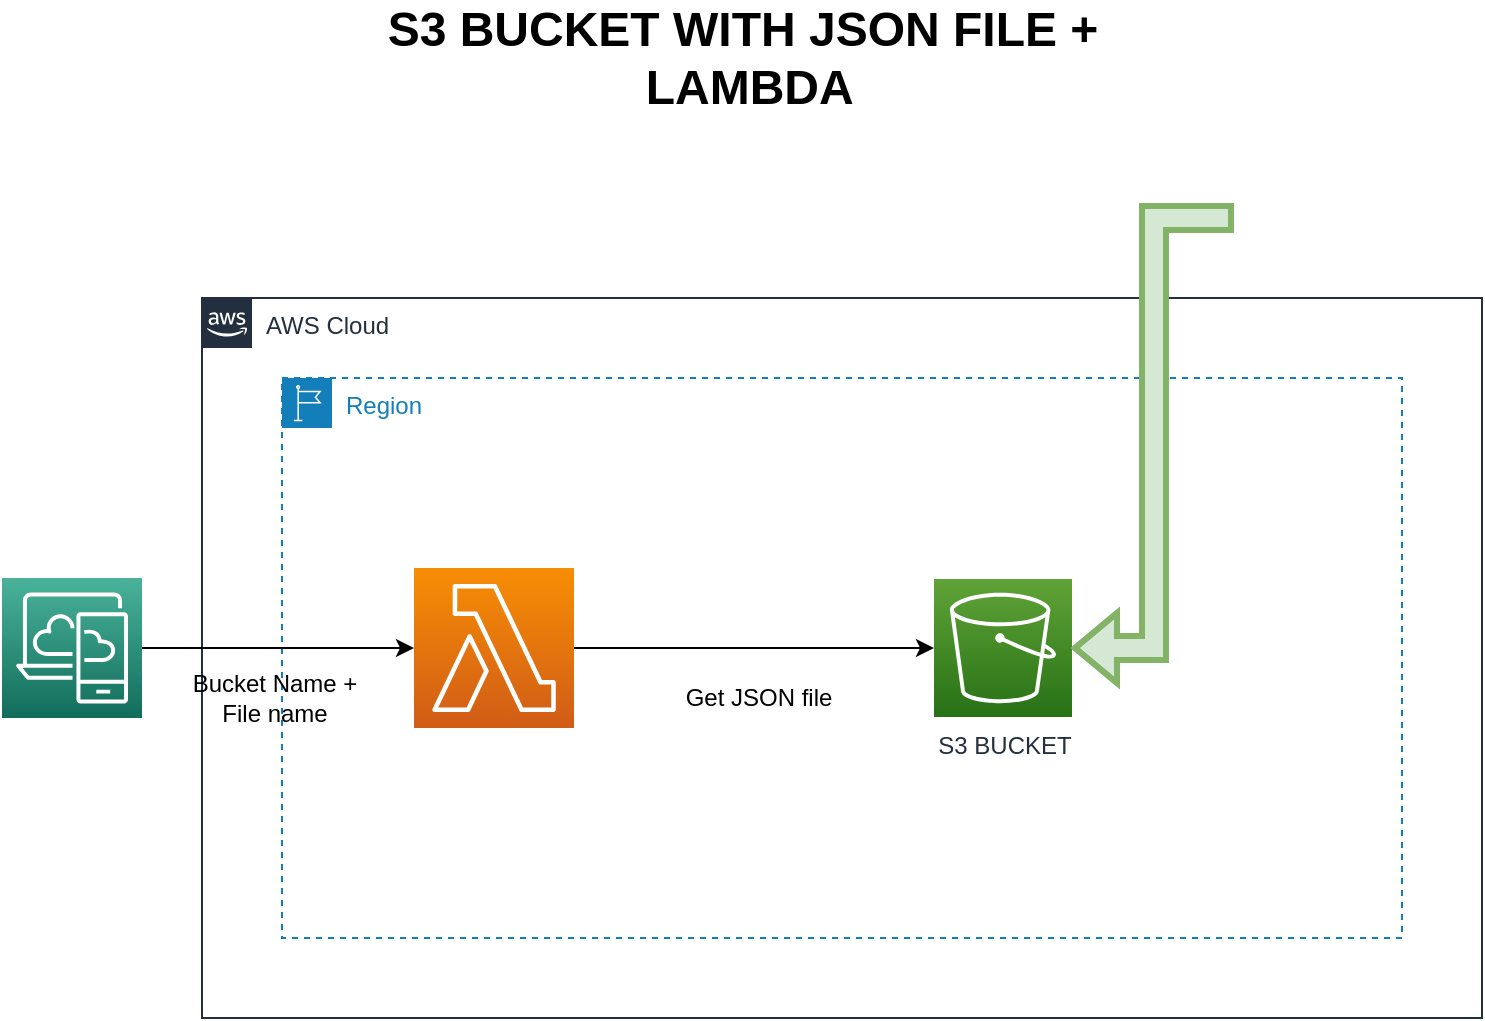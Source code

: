 <mxfile version="20.8.20"><diagram name="Página-1" id="qMO9hCtquBmcczc2x4oO"><mxGraphModel dx="909" dy="529" grid="1" gridSize="10" guides="1" tooltips="1" connect="1" arrows="1" fold="1" page="1" pageScale="1" pageWidth="827" pageHeight="1169" math="0" shadow="0"><root><mxCell id="0"/><mxCell id="1" parent="0"/><mxCell id="6vvzsHCXsEXXvCh1Y2qc-1" value="AWS Cloud" style="points=[[0,0],[0.25,0],[0.5,0],[0.75,0],[1,0],[1,0.25],[1,0.5],[1,0.75],[1,1],[0.75,1],[0.5,1],[0.25,1],[0,1],[0,0.75],[0,0.5],[0,0.25]];outlineConnect=0;gradientColor=none;html=1;whiteSpace=wrap;fontSize=12;fontStyle=0;container=1;pointerEvents=0;collapsible=0;recursiveResize=0;shape=mxgraph.aws4.group;grIcon=mxgraph.aws4.group_aws_cloud_alt;strokeColor=#232F3E;fillColor=none;verticalAlign=top;align=left;spacingLeft=30;fontColor=#232F3E;dashed=0;" vertex="1" parent="1"><mxGeometry x="144" y="200" width="640" height="360" as="geometry"/></mxCell><mxCell id="6vvzsHCXsEXXvCh1Y2qc-2" value="Region" style="points=[[0,0],[0.25,0],[0.5,0],[0.75,0],[1,0],[1,0.25],[1,0.5],[1,0.75],[1,1],[0.75,1],[0.5,1],[0.25,1],[0,1],[0,0.75],[0,0.5],[0,0.25]];outlineConnect=0;gradientColor=none;html=1;whiteSpace=wrap;fontSize=12;fontStyle=0;container=1;pointerEvents=0;collapsible=0;recursiveResize=0;shape=mxgraph.aws4.group;grIcon=mxgraph.aws4.group_region;strokeColor=#147EBA;fillColor=none;verticalAlign=top;align=left;spacingLeft=30;fontColor=#147EBA;dashed=1;" vertex="1" parent="6vvzsHCXsEXXvCh1Y2qc-1"><mxGeometry x="40" y="40" width="560" height="280" as="geometry"/></mxCell><mxCell id="6vvzsHCXsEXXvCh1Y2qc-6" value="&lt;div&gt;S3 BUCKET&lt;/div&gt;" style="sketch=0;points=[[0,0,0],[0.25,0,0],[0.5,0,0],[0.75,0,0],[1,0,0],[0,1,0],[0.25,1,0],[0.5,1,0],[0.75,1,0],[1,1,0],[0,0.25,0],[0,0.5,0],[0,0.75,0],[1,0.25,0],[1,0.5,0],[1,0.75,0]];outlineConnect=0;fontColor=#232F3E;gradientColor=#60A337;gradientDirection=north;fillColor=#277116;strokeColor=#ffffff;dashed=0;verticalLabelPosition=bottom;verticalAlign=top;align=center;html=1;fontSize=12;fontStyle=0;aspect=fixed;shape=mxgraph.aws4.resourceIcon;resIcon=mxgraph.aws4.s3;" vertex="1" parent="6vvzsHCXsEXXvCh1Y2qc-2"><mxGeometry x="326" y="100.5" width="69" height="69" as="geometry"/></mxCell><mxCell id="6vvzsHCXsEXXvCh1Y2qc-16" style="edgeStyle=orthogonalEdgeStyle;rounded=0;orthogonalLoop=1;jettySize=auto;html=1;strokeWidth=1;" edge="1" parent="6vvzsHCXsEXXvCh1Y2qc-2" source="6vvzsHCXsEXXvCh1Y2qc-9" target="6vvzsHCXsEXXvCh1Y2qc-6"><mxGeometry relative="1" as="geometry"/></mxCell><mxCell id="6vvzsHCXsEXXvCh1Y2qc-9" value="" style="sketch=0;points=[[0,0,0],[0.25,0,0],[0.5,0,0],[0.75,0,0],[1,0,0],[0,1,0],[0.25,1,0],[0.5,1,0],[0.75,1,0],[1,1,0],[0,0.25,0],[0,0.5,0],[0,0.75,0],[1,0.25,0],[1,0.5,0],[1,0.75,0]];outlineConnect=0;fontColor=#232F3E;gradientColor=#F78E04;gradientDirection=north;fillColor=#D05C17;strokeColor=#ffffff;dashed=0;verticalLabelPosition=bottom;verticalAlign=top;align=center;html=1;fontSize=12;fontStyle=0;aspect=fixed;shape=mxgraph.aws4.resourceIcon;resIcon=mxgraph.aws4.lambda;" vertex="1" parent="6vvzsHCXsEXXvCh1Y2qc-2"><mxGeometry x="66" y="95" width="80" height="80" as="geometry"/></mxCell><mxCell id="6vvzsHCXsEXXvCh1Y2qc-15" value="Get JSON file" style="text;html=1;align=center;verticalAlign=middle;resizable=0;points=[];autosize=1;strokeColor=none;fillColor=none;" vertex="1" parent="6vvzsHCXsEXXvCh1Y2qc-2"><mxGeometry x="188" y="145" width="100" height="30" as="geometry"/></mxCell><mxCell id="6vvzsHCXsEXXvCh1Y2qc-17" value="" style="shape=image;html=1;verticalAlign=top;verticalLabelPosition=bottom;labelBackgroundColor=#ffffff;imageAspect=0;aspect=fixed;image=https://cdn2.iconfinder.com/data/icons/boxicons-solid-vol-2/24/bxs-file-json-128.png" vertex="1" parent="6vvzsHCXsEXXvCh1Y2qc-2"><mxGeometry x="216" y="90" width="44" height="44" as="geometry"/></mxCell><mxCell id="6vvzsHCXsEXXvCh1Y2qc-18" value="&lt;div&gt;Bucket Name + &lt;br&gt;&lt;/div&gt;&lt;div&gt;File name&lt;br&gt;&lt;/div&gt;" style="text;html=1;align=center;verticalAlign=middle;resizable=0;points=[];autosize=1;strokeColor=none;fillColor=none;" vertex="1" parent="6vvzsHCXsEXXvCh1Y2qc-2"><mxGeometry x="-59" y="140" width="110" height="40" as="geometry"/></mxCell><mxCell id="6vvzsHCXsEXXvCh1Y2qc-5" style="edgeStyle=orthogonalEdgeStyle;rounded=0;orthogonalLoop=1;jettySize=auto;html=1;entryX=0;entryY=0.5;entryDx=0;entryDy=0;entryPerimeter=0;" edge="1" parent="1" source="6vvzsHCXsEXXvCh1Y2qc-4" target="6vvzsHCXsEXXvCh1Y2qc-9"><mxGeometry relative="1" as="geometry"><mxPoint x="224" y="374.5" as="targetPoint"/></mxGeometry></mxCell><mxCell id="6vvzsHCXsEXXvCh1Y2qc-4" value="" style="sketch=0;points=[[0,0,0],[0.25,0,0],[0.5,0,0],[0.75,0,0],[1,0,0],[0,1,0],[0.25,1,0],[0.5,1,0],[0.75,1,0],[1,1,0],[0,0.25,0],[0,0.5,0],[0,0.75,0],[1,0.25,0],[1,0.5,0],[1,0.75,0]];outlineConnect=0;fontColor=#232F3E;gradientColor=#4AB29A;gradientDirection=north;fillColor=#116D5B;strokeColor=#ffffff;dashed=0;verticalLabelPosition=bottom;verticalAlign=top;align=center;html=1;fontSize=12;fontStyle=0;aspect=fixed;shape=mxgraph.aws4.resourceIcon;resIcon=mxgraph.aws4.desktop_and_app_streaming;" vertex="1" parent="1"><mxGeometry x="44" y="340" width="70" height="70" as="geometry"/></mxCell><mxCell id="6vvzsHCXsEXXvCh1Y2qc-8" style="edgeStyle=orthogonalEdgeStyle;rounded=0;orthogonalLoop=1;jettySize=auto;html=1;shape=flexArrow;fillColor=#d5e8d4;strokeColor=#82b366;strokeWidth=3;" edge="1" parent="1" source="6vvzsHCXsEXXvCh1Y2qc-7" target="6vvzsHCXsEXXvCh1Y2qc-6"><mxGeometry relative="1" as="geometry"><Array as="points"><mxPoint x="620" y="160"/><mxPoint x="620" y="375"/></Array></mxGeometry></mxCell><mxCell id="6vvzsHCXsEXXvCh1Y2qc-7" value="" style="shape=image;html=1;verticalAlign=top;verticalLabelPosition=bottom;labelBackgroundColor=#ffffff;imageAspect=0;aspect=fixed;image=https://cdn1.iconfinder.com/data/icons/hawcons/32/698835-icon-109-document-zip-128.png" vertex="1" parent="1"><mxGeometry x="660" y="130" width="60" height="60" as="geometry"/></mxCell><mxCell id="6vvzsHCXsEXXvCh1Y2qc-12" value="&lt;div&gt;S3 BUCKET WITH JSON FILE +&lt;br&gt;&lt;/div&gt;&lt;div&gt;&amp;nbsp;LAMBDA&lt;br&gt;&lt;/div&gt;" style="text;strokeColor=none;fillColor=none;html=1;fontSize=24;fontStyle=1;verticalAlign=middle;align=center;" vertex="1" parent="1"><mxGeometry x="397" y="60" width="34" height="40" as="geometry"/></mxCell></root></mxGraphModel></diagram></mxfile>